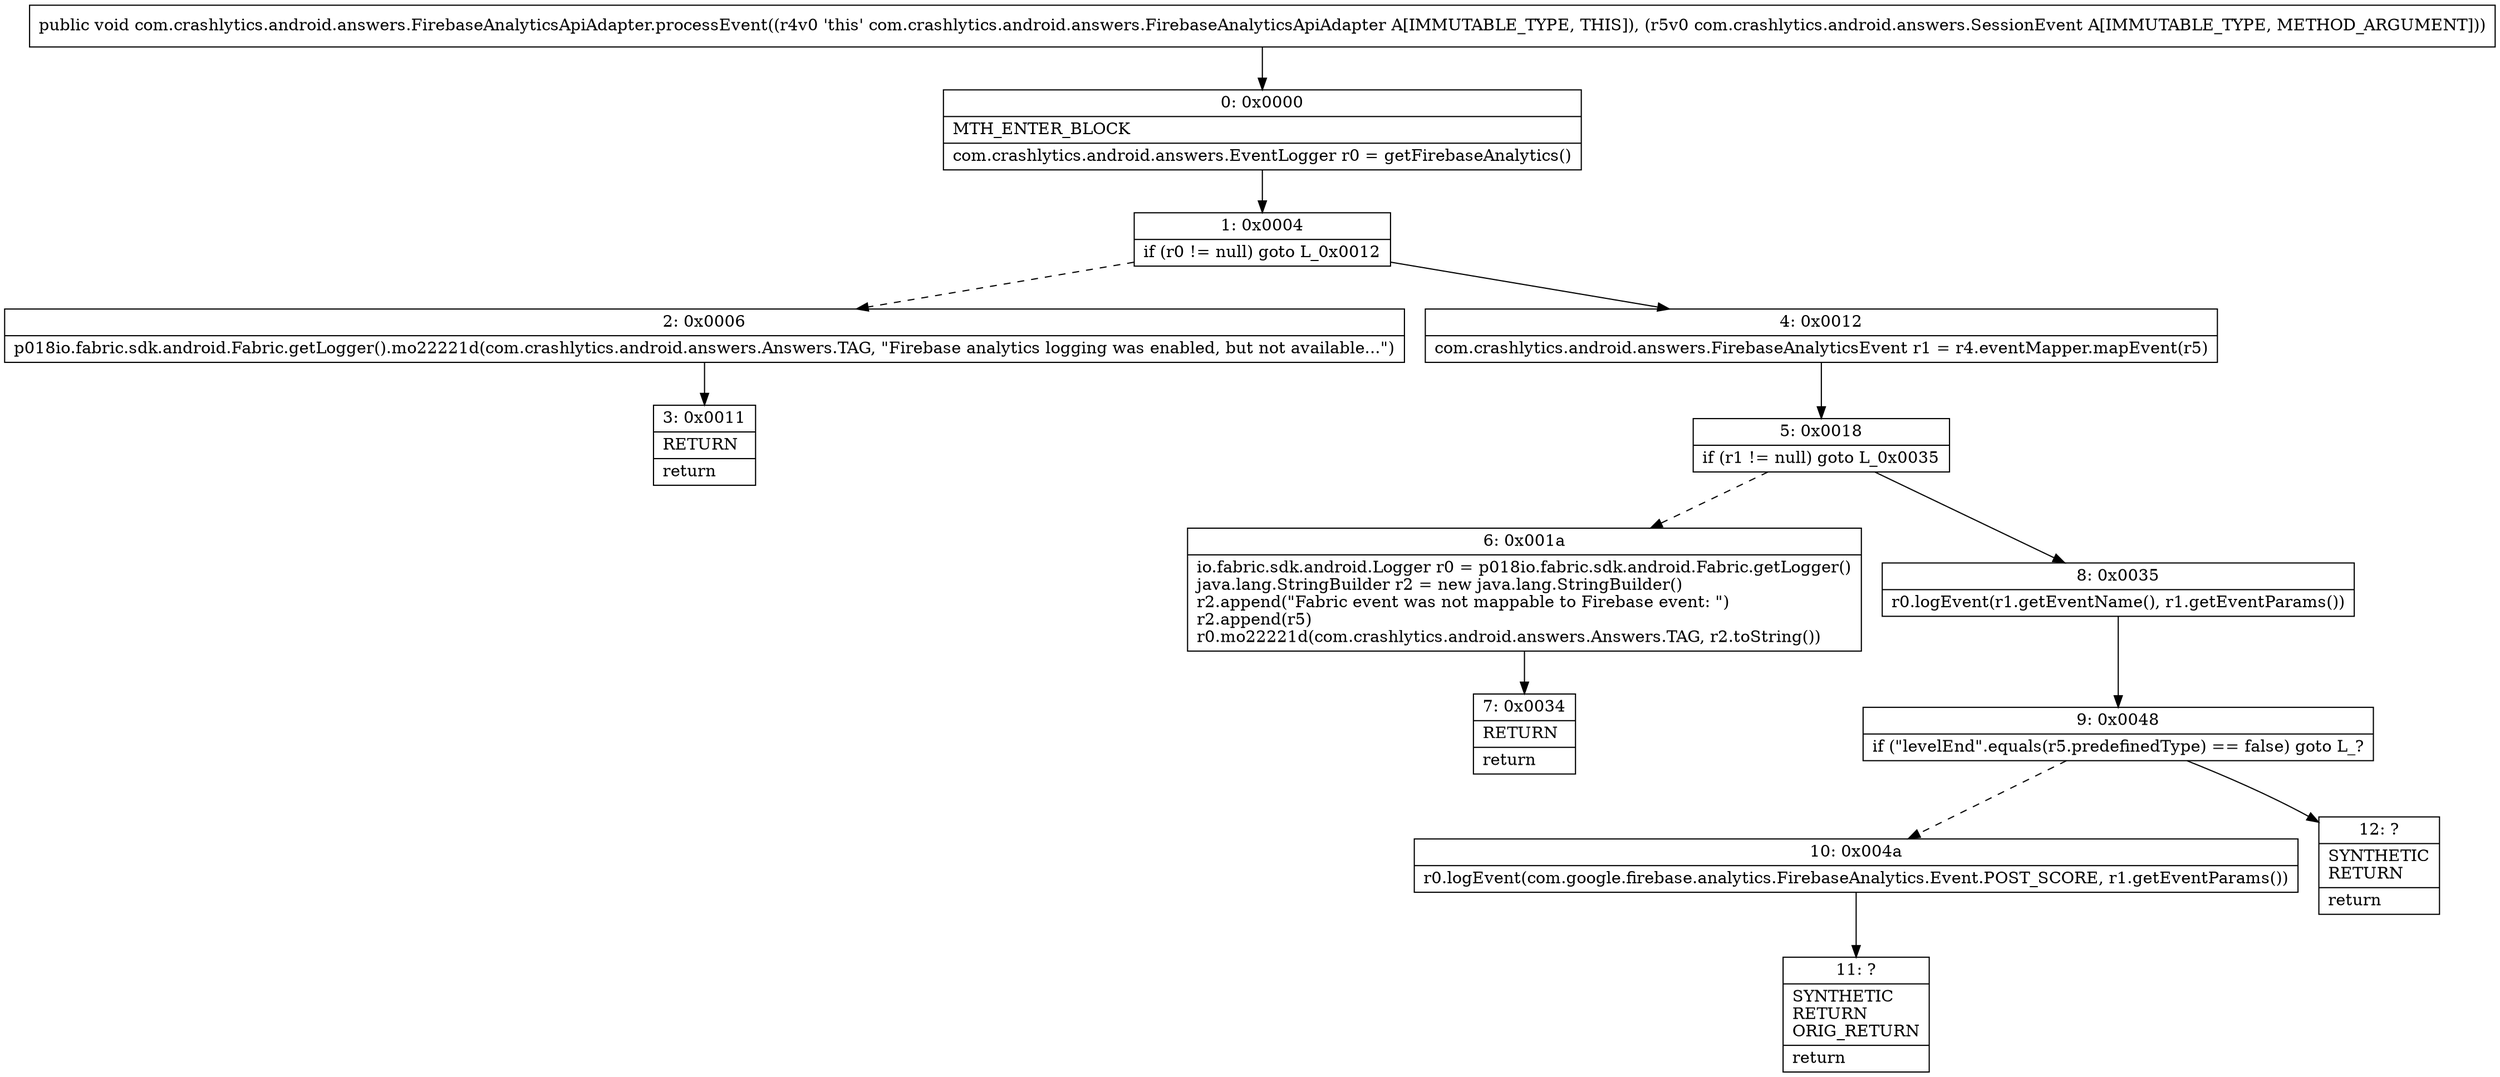 digraph "CFG forcom.crashlytics.android.answers.FirebaseAnalyticsApiAdapter.processEvent(Lcom\/crashlytics\/android\/answers\/SessionEvent;)V" {
Node_0 [shape=record,label="{0\:\ 0x0000|MTH_ENTER_BLOCK\l|com.crashlytics.android.answers.EventLogger r0 = getFirebaseAnalytics()\l}"];
Node_1 [shape=record,label="{1\:\ 0x0004|if (r0 != null) goto L_0x0012\l}"];
Node_2 [shape=record,label="{2\:\ 0x0006|p018io.fabric.sdk.android.Fabric.getLogger().mo22221d(com.crashlytics.android.answers.Answers.TAG, \"Firebase analytics logging was enabled, but not available...\")\l}"];
Node_3 [shape=record,label="{3\:\ 0x0011|RETURN\l|return\l}"];
Node_4 [shape=record,label="{4\:\ 0x0012|com.crashlytics.android.answers.FirebaseAnalyticsEvent r1 = r4.eventMapper.mapEvent(r5)\l}"];
Node_5 [shape=record,label="{5\:\ 0x0018|if (r1 != null) goto L_0x0035\l}"];
Node_6 [shape=record,label="{6\:\ 0x001a|io.fabric.sdk.android.Logger r0 = p018io.fabric.sdk.android.Fabric.getLogger()\ljava.lang.StringBuilder r2 = new java.lang.StringBuilder()\lr2.append(\"Fabric event was not mappable to Firebase event: \")\lr2.append(r5)\lr0.mo22221d(com.crashlytics.android.answers.Answers.TAG, r2.toString())\l}"];
Node_7 [shape=record,label="{7\:\ 0x0034|RETURN\l|return\l}"];
Node_8 [shape=record,label="{8\:\ 0x0035|r0.logEvent(r1.getEventName(), r1.getEventParams())\l}"];
Node_9 [shape=record,label="{9\:\ 0x0048|if (\"levelEnd\".equals(r5.predefinedType) == false) goto L_?\l}"];
Node_10 [shape=record,label="{10\:\ 0x004a|r0.logEvent(com.google.firebase.analytics.FirebaseAnalytics.Event.POST_SCORE, r1.getEventParams())\l}"];
Node_11 [shape=record,label="{11\:\ ?|SYNTHETIC\lRETURN\lORIG_RETURN\l|return\l}"];
Node_12 [shape=record,label="{12\:\ ?|SYNTHETIC\lRETURN\l|return\l}"];
MethodNode[shape=record,label="{public void com.crashlytics.android.answers.FirebaseAnalyticsApiAdapter.processEvent((r4v0 'this' com.crashlytics.android.answers.FirebaseAnalyticsApiAdapter A[IMMUTABLE_TYPE, THIS]), (r5v0 com.crashlytics.android.answers.SessionEvent A[IMMUTABLE_TYPE, METHOD_ARGUMENT])) }"];
MethodNode -> Node_0;
Node_0 -> Node_1;
Node_1 -> Node_2[style=dashed];
Node_1 -> Node_4;
Node_2 -> Node_3;
Node_4 -> Node_5;
Node_5 -> Node_6[style=dashed];
Node_5 -> Node_8;
Node_6 -> Node_7;
Node_8 -> Node_9;
Node_9 -> Node_10[style=dashed];
Node_9 -> Node_12;
Node_10 -> Node_11;
}

